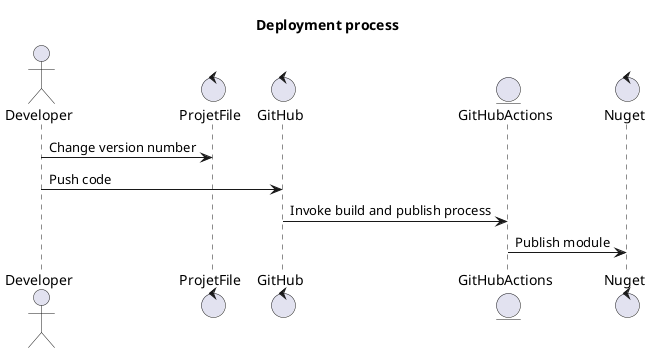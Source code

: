 @startuml

title Deployment process

Actor Developer
Control ProjetFile
Control GitHub
Entity GitHubActions
Control Nuget

Developer -> ProjetFile : Change version number
Developer -> GitHub : Push code
GitHub -> GitHubActions : Invoke build and publish process
GitHubActions -> Nuget : Publish module



@enduml